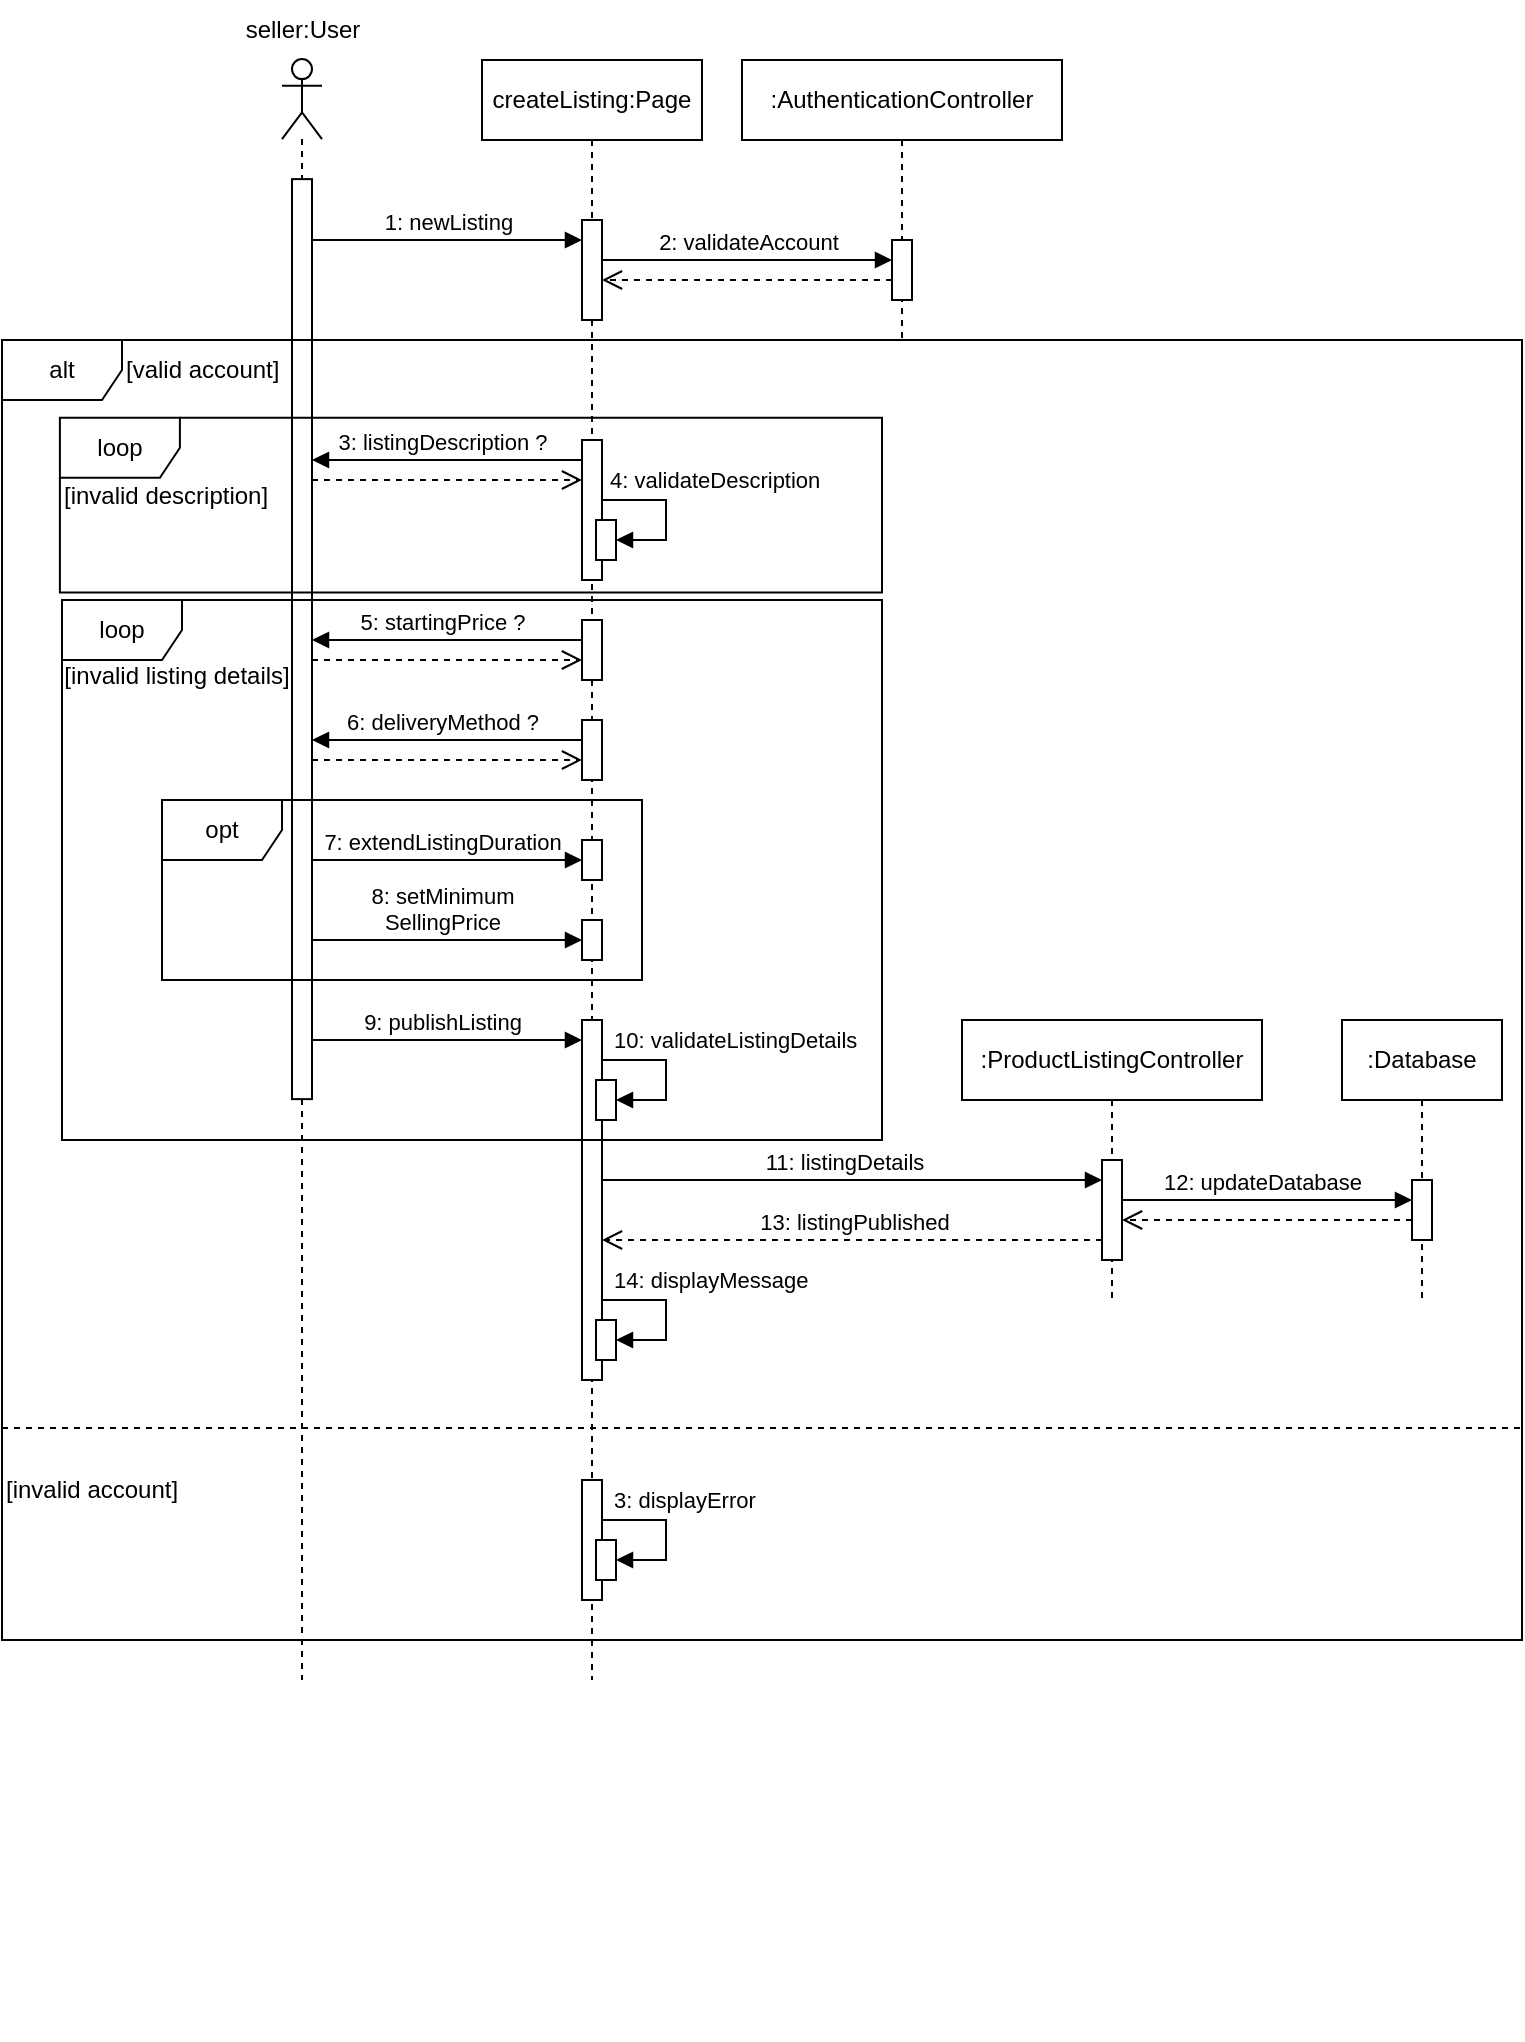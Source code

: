 <mxfile version="22.0.3" type="device">
  <diagram name="Page-1" id="ECeSDOUD-BR02XVUbhtD">
    <mxGraphModel dx="1766" dy="1242" grid="1" gridSize="10" guides="1" tooltips="1" connect="1" arrows="1" fold="1" page="0" pageScale="1" pageWidth="827" pageHeight="1169" math="0" shadow="0">
      <root>
        <mxCell id="0" />
        <mxCell id="1" parent="0" />
        <mxCell id="Nh7GqE2PTmGViYPouarP-28" value=":ProductListingController" style="shape=umlLifeline;perimeter=lifelinePerimeter;whiteSpace=wrap;html=1;container=1;dropTarget=0;collapsible=0;recursiveResize=0;outlineConnect=0;portConstraint=eastwest;newEdgeStyle={&quot;curved&quot;:0,&quot;rounded&quot;:0};" vertex="1" parent="1">
          <mxGeometry x="400" y="480" width="150" height="140" as="geometry" />
        </mxCell>
        <mxCell id="Nh7GqE2PTmGViYPouarP-97" value="" style="html=1;points=[[0,0,0,0,5],[0,1,0,0,-5],[1,0,0,0,5],[1,1,0,0,-5]];perimeter=orthogonalPerimeter;outlineConnect=0;targetShapes=umlLifeline;portConstraint=eastwest;newEdgeStyle={&quot;curved&quot;:0,&quot;rounded&quot;:0};" vertex="1" parent="Nh7GqE2PTmGViYPouarP-28">
          <mxGeometry x="70" y="70" width="10" height="50" as="geometry" />
        </mxCell>
        <mxCell id="Nh7GqE2PTmGViYPouarP-36" value=":AuthenticationController" style="shape=umlLifeline;perimeter=lifelinePerimeter;whiteSpace=wrap;html=1;container=1;dropTarget=0;collapsible=0;recursiveResize=0;outlineConnect=0;portConstraint=eastwest;newEdgeStyle={&quot;curved&quot;:0,&quot;rounded&quot;:0};" vertex="1" parent="1">
          <mxGeometry x="290" width="160" height="140" as="geometry" />
        </mxCell>
        <mxCell id="Nh7GqE2PTmGViYPouarP-37" value="" style="html=1;points=[[0,0,0,0,5],[0,1,0,0,-5],[1,0,0,0,5],[1,1,0,0,-5]];perimeter=orthogonalPerimeter;outlineConnect=0;targetShapes=umlLifeline;portConstraint=eastwest;newEdgeStyle={&quot;curved&quot;:0,&quot;rounded&quot;:0};" vertex="1" parent="Nh7GqE2PTmGViYPouarP-36">
          <mxGeometry x="75" y="90" width="10" height="30" as="geometry" />
        </mxCell>
        <mxCell id="Nh7GqE2PTmGViYPouarP-39" value="2: validateAccount" style="html=1;verticalAlign=bottom;startArrow=none;endArrow=block;startSize=8;curved=0;rounded=0;startFill=0;" edge="1" parent="1" source="Nh7GqE2PTmGViYPouarP-34" target="Nh7GqE2PTmGViYPouarP-37">
          <mxGeometry x="0.003" relative="1" as="geometry">
            <mxPoint x="70" y="95" as="sourcePoint" />
            <mxPoint x="220" y="95" as="targetPoint" />
            <mxPoint as="offset" />
            <Array as="points">
              <mxPoint x="310" y="100" />
            </Array>
          </mxGeometry>
        </mxCell>
        <mxCell id="Nh7GqE2PTmGViYPouarP-47" value="1: newListing" style="html=1;verticalAlign=bottom;startArrow=none;endArrow=block;startSize=8;curved=0;rounded=0;startFill=0;" edge="1" parent="1" source="Nh7GqE2PTmGViYPouarP-44" target="Nh7GqE2PTmGViYPouarP-34">
          <mxGeometry x="0.006" relative="1" as="geometry">
            <mxPoint x="230" y="110" as="sourcePoint" />
            <mxPoint x="410" y="110" as="targetPoint" />
            <mxPoint as="offset" />
            <Array as="points">
              <mxPoint x="140" y="90" />
              <mxPoint x="200" y="90" />
            </Array>
          </mxGeometry>
        </mxCell>
        <mxCell id="Nh7GqE2PTmGViYPouarP-54" value="3: listingDescription ?" style="html=1;verticalAlign=bottom;startArrow=none;endArrow=block;startSize=8;curved=0;rounded=0;startFill=0;" edge="1" parent="1">
          <mxGeometry x="0.037" relative="1" as="geometry">
            <mxPoint x="210" y="200" as="sourcePoint" />
            <mxPoint x="75" y="200" as="targetPoint" />
            <mxPoint as="offset" />
            <Array as="points">
              <mxPoint x="140" y="200" />
            </Array>
          </mxGeometry>
        </mxCell>
        <mxCell id="Nh7GqE2PTmGViYPouarP-56" value="" style="html=1;verticalAlign=bottom;endArrow=open;dashed=1;endSize=8;curved=0;rounded=0;" edge="1" parent="1">
          <mxGeometry relative="1" as="geometry">
            <mxPoint x="75" y="210" as="sourcePoint" />
            <mxPoint x="210" y="210" as="targetPoint" />
            <Array as="points">
              <mxPoint x="140" y="210" />
            </Array>
          </mxGeometry>
        </mxCell>
        <mxCell id="Nh7GqE2PTmGViYPouarP-43" value="seller:User" style="text;html=1;align=center;verticalAlign=middle;resizable=0;points=[];autosize=1;strokeColor=none;fillColor=none;" vertex="1" parent="1">
          <mxGeometry x="30" y="-30.0" width="80" height="30" as="geometry" />
        </mxCell>
        <mxCell id="Nh7GqE2PTmGViYPouarP-40" value="" style="shape=umlLifeline;perimeter=lifelinePerimeter;whiteSpace=wrap;html=1;container=1;dropTarget=0;collapsible=0;recursiveResize=0;outlineConnect=0;portConstraint=eastwest;newEdgeStyle={&quot;curved&quot;:0,&quot;rounded&quot;:0};participant=umlActor;" vertex="1" parent="1">
          <mxGeometry x="60" y="-0.44" width="20" height="810.44" as="geometry" />
        </mxCell>
        <mxCell id="Nh7GqE2PTmGViYPouarP-44" value="" style="html=1;points=[[0,0,0,0,5],[0,1,0,0,-5],[1,0,0,0,5],[1,1,0,0,-5]];perimeter=orthogonalPerimeter;outlineConnect=0;targetShapes=umlLifeline;portConstraint=eastwest;newEdgeStyle={&quot;curved&quot;:0,&quot;rounded&quot;:0};" vertex="1" parent="Nh7GqE2PTmGViYPouarP-40">
          <mxGeometry x="5" y="60" width="10" height="460" as="geometry" />
        </mxCell>
        <mxCell id="Nh7GqE2PTmGViYPouarP-68" value="" style="html=1;verticalAlign=bottom;endArrow=open;dashed=1;endSize=8;curved=0;rounded=0;" edge="1" parent="1" source="Nh7GqE2PTmGViYPouarP-37" target="Nh7GqE2PTmGViYPouarP-34">
          <mxGeometry relative="1" as="geometry">
            <mxPoint x="85" y="240" as="sourcePoint" />
            <mxPoint x="220" y="240" as="targetPoint" />
            <Array as="points">
              <mxPoint x="310" y="110" />
            </Array>
          </mxGeometry>
        </mxCell>
        <mxCell id="Nh7GqE2PTmGViYPouarP-71" value="" style="group" vertex="1" connectable="0" parent="1">
          <mxGeometry x="160" width="110" height="990" as="geometry" />
        </mxCell>
        <mxCell id="Nh7GqE2PTmGViYPouarP-27" value="createListing:Page" style="shape=umlLifeline;perimeter=lifelinePerimeter;whiteSpace=wrap;html=1;container=1;dropTarget=0;collapsible=0;recursiveResize=0;outlineConnect=0;portConstraint=eastwest;newEdgeStyle={&quot;curved&quot;:0,&quot;rounded&quot;:0};" vertex="1" parent="Nh7GqE2PTmGViYPouarP-71">
          <mxGeometry width="110" height="810" as="geometry" />
        </mxCell>
        <mxCell id="Nh7GqE2PTmGViYPouarP-34" value="" style="html=1;points=[[0,0,0,0,5],[0,1,0,0,-5],[1,0,0,0,5],[1,1,0,0,-5]];perimeter=orthogonalPerimeter;outlineConnect=0;targetShapes=umlLifeline;portConstraint=eastwest;newEdgeStyle={&quot;curved&quot;:0,&quot;rounded&quot;:0};" vertex="1" parent="Nh7GqE2PTmGViYPouarP-27">
          <mxGeometry x="50" y="80" width="10" height="50" as="geometry" />
        </mxCell>
        <mxCell id="Nh7GqE2PTmGViYPouarP-55" value="" style="html=1;points=[[0,0,0,0,5],[0,1,0,0,-5],[1,0,0,0,5],[1,1,0,0,-5]];perimeter=orthogonalPerimeter;outlineConnect=0;targetShapes=umlLifeline;portConstraint=eastwest;newEdgeStyle={&quot;curved&quot;:0,&quot;rounded&quot;:0};" vertex="1" parent="Nh7GqE2PTmGViYPouarP-27">
          <mxGeometry x="50" y="190" width="10" height="70" as="geometry" />
        </mxCell>
        <mxCell id="Nh7GqE2PTmGViYPouarP-118" value="" style="html=1;points=[[0,0,0,0,5],[0,1,0,0,-5],[1,0,0,0,5],[1,1,0,0,-5]];perimeter=orthogonalPerimeter;outlineConnect=0;targetShapes=umlLifeline;portConstraint=eastwest;newEdgeStyle={&quot;curved&quot;:0,&quot;rounded&quot;:0};" vertex="1" parent="Nh7GqE2PTmGViYPouarP-27">
          <mxGeometry x="50" y="710" width="10" height="60" as="geometry" />
        </mxCell>
        <mxCell id="Nh7GqE2PTmGViYPouarP-119" value="" style="html=1;points=[[0,0,0,0,5],[0,1,0,0,-5],[1,0,0,0,5],[1,1,0,0,-5]];perimeter=orthogonalPerimeter;outlineConnect=0;targetShapes=umlLifeline;portConstraint=eastwest;newEdgeStyle={&quot;curved&quot;:0,&quot;rounded&quot;:0};" vertex="1" parent="Nh7GqE2PTmGViYPouarP-27">
          <mxGeometry x="57" y="740" width="10" height="20" as="geometry" />
        </mxCell>
        <mxCell id="Nh7GqE2PTmGViYPouarP-120" value="3: displayError" style="html=1;align=left;spacingLeft=2;endArrow=block;rounded=0;edgeStyle=orthogonalEdgeStyle;curved=0;rounded=0;" edge="1" parent="Nh7GqE2PTmGViYPouarP-27" target="Nh7GqE2PTmGViYPouarP-119">
          <mxGeometry x="-0.948" y="10" relative="1" as="geometry">
            <mxPoint x="60" y="730" as="sourcePoint" />
            <Array as="points">
              <mxPoint x="92" y="730" />
              <mxPoint x="92" y="750" />
            </Array>
            <mxPoint as="offset" />
          </mxGeometry>
        </mxCell>
        <mxCell id="Nh7GqE2PTmGViYPouarP-57" value="" style="html=1;points=[[0,0,0,0,5],[0,1,0,0,-5],[1,0,0,0,5],[1,1,0,0,-5]];perimeter=orthogonalPerimeter;outlineConnect=0;targetShapes=umlLifeline;portConstraint=eastwest;newEdgeStyle={&quot;curved&quot;:0,&quot;rounded&quot;:0};" vertex="1" parent="Nh7GqE2PTmGViYPouarP-71">
          <mxGeometry x="57" y="230" width="10" height="20" as="geometry" />
        </mxCell>
        <mxCell id="Nh7GqE2PTmGViYPouarP-58" value="4: validateDescription" style="html=1;align=left;spacingLeft=2;endArrow=block;rounded=0;edgeStyle=orthogonalEdgeStyle;curved=0;rounded=0;" edge="1" target="Nh7GqE2PTmGViYPouarP-57" parent="Nh7GqE2PTmGViYPouarP-71">
          <mxGeometry x="-1" y="10" relative="1" as="geometry">
            <mxPoint x="60" y="220" as="sourcePoint" />
            <Array as="points">
              <mxPoint x="92" y="220" />
              <mxPoint x="92" y="240" />
            </Array>
            <mxPoint as="offset" />
          </mxGeometry>
        </mxCell>
        <mxCell id="Nh7GqE2PTmGViYPouarP-70" value="" style="html=1;points=[[0,0,0,0,5],[0,1,0,0,-5],[1,0,0,0,5],[1,1,0,0,-5]];perimeter=orthogonalPerimeter;outlineConnect=0;targetShapes=umlLifeline;portConstraint=eastwest;newEdgeStyle={&quot;curved&quot;:0,&quot;rounded&quot;:0};" vertex="1" parent="Nh7GqE2PTmGViYPouarP-71">
          <mxGeometry x="50" y="280" width="10" height="30" as="geometry" />
        </mxCell>
        <mxCell id="Nh7GqE2PTmGViYPouarP-85" value="" style="html=1;points=[[0,0,0,0,5],[0,1,0,0,-5],[1,0,0,0,5],[1,1,0,0,-5]];perimeter=orthogonalPerimeter;outlineConnect=0;targetShapes=umlLifeline;portConstraint=eastwest;newEdgeStyle={&quot;curved&quot;:0,&quot;rounded&quot;:0};" vertex="1" parent="Nh7GqE2PTmGViYPouarP-71">
          <mxGeometry x="50" y="390" width="10" height="20" as="geometry" />
        </mxCell>
        <mxCell id="Nh7GqE2PTmGViYPouarP-88" value="" style="html=1;points=[[0,0,0,0,5],[0,1,0,0,-5],[1,0,0,0,5],[1,1,0,0,-5]];perimeter=orthogonalPerimeter;outlineConnect=0;targetShapes=umlLifeline;portConstraint=eastwest;newEdgeStyle={&quot;curved&quot;:0,&quot;rounded&quot;:0};" vertex="1" parent="Nh7GqE2PTmGViYPouarP-71">
          <mxGeometry x="50" y="330" width="10" height="30" as="geometry" />
        </mxCell>
        <mxCell id="Nh7GqE2PTmGViYPouarP-92" value="" style="html=1;points=[[0,0,0,0,5],[0,1,0,0,-5],[1,0,0,0,5],[1,1,0,0,-5]];perimeter=orthogonalPerimeter;outlineConnect=0;targetShapes=umlLifeline;portConstraint=eastwest;newEdgeStyle={&quot;curved&quot;:0,&quot;rounded&quot;:0};" vertex="1" parent="Nh7GqE2PTmGViYPouarP-71">
          <mxGeometry x="50" y="430" width="10" height="20" as="geometry" />
        </mxCell>
        <mxCell id="Nh7GqE2PTmGViYPouarP-94" value="" style="html=1;points=[[0,0,0,0,5],[0,1,0,0,-5],[1,0,0,0,5],[1,1,0,0,-5]];perimeter=orthogonalPerimeter;outlineConnect=0;targetShapes=umlLifeline;portConstraint=eastwest;newEdgeStyle={&quot;curved&quot;:0,&quot;rounded&quot;:0};" vertex="1" parent="Nh7GqE2PTmGViYPouarP-71">
          <mxGeometry x="50" y="480" width="10" height="180" as="geometry" />
        </mxCell>
        <mxCell id="Nh7GqE2PTmGViYPouarP-124" value="" style="html=1;points=[[0,0,0,0,5],[0,1,0,0,-5],[1,0,0,0,5],[1,1,0,0,-5]];perimeter=orthogonalPerimeter;outlineConnect=0;targetShapes=umlLifeline;portConstraint=eastwest;newEdgeStyle={&quot;curved&quot;:0,&quot;rounded&quot;:0};" vertex="1" parent="Nh7GqE2PTmGViYPouarP-71">
          <mxGeometry x="57" y="510" width="10" height="20" as="geometry" />
        </mxCell>
        <mxCell id="Nh7GqE2PTmGViYPouarP-125" value="10: validateListingDetails" style="html=1;align=left;spacingLeft=2;endArrow=block;rounded=0;edgeStyle=orthogonalEdgeStyle;curved=0;rounded=0;" edge="1" parent="Nh7GqE2PTmGViYPouarP-71" target="Nh7GqE2PTmGViYPouarP-124">
          <mxGeometry x="-0.948" y="10" relative="1" as="geometry">
            <mxPoint x="60" y="500" as="sourcePoint" />
            <Array as="points">
              <mxPoint x="92" y="500" />
              <mxPoint x="92" y="520" />
            </Array>
            <mxPoint as="offset" />
          </mxGeometry>
        </mxCell>
        <mxCell id="Nh7GqE2PTmGViYPouarP-128" value="" style="html=1;points=[[0,0,0,0,5],[0,1,0,0,-5],[1,0,0,0,5],[1,1,0,0,-5]];perimeter=orthogonalPerimeter;outlineConnect=0;targetShapes=umlLifeline;portConstraint=eastwest;newEdgeStyle={&quot;curved&quot;:0,&quot;rounded&quot;:0};" vertex="1" parent="Nh7GqE2PTmGViYPouarP-71">
          <mxGeometry x="57" y="630" width="10" height="20" as="geometry" />
        </mxCell>
        <mxCell id="Nh7GqE2PTmGViYPouarP-129" value="14: displayMessage" style="html=1;align=left;spacingLeft=2;endArrow=block;rounded=0;edgeStyle=orthogonalEdgeStyle;curved=0;rounded=0;" edge="1" parent="Nh7GqE2PTmGViYPouarP-71" target="Nh7GqE2PTmGViYPouarP-128">
          <mxGeometry x="-0.948" y="10" relative="1" as="geometry">
            <mxPoint x="60" y="620" as="sourcePoint" />
            <Array as="points">
              <mxPoint x="92" y="620" />
              <mxPoint x="92" y="640" />
            </Array>
            <mxPoint as="offset" />
          </mxGeometry>
        </mxCell>
        <mxCell id="Nh7GqE2PTmGViYPouarP-72" value="5: startingPrice ?" style="html=1;verticalAlign=bottom;startArrow=none;endArrow=block;startSize=8;curved=0;rounded=0;startFill=0;" edge="1" parent="1" source="Nh7GqE2PTmGViYPouarP-70" target="Nh7GqE2PTmGViYPouarP-44">
          <mxGeometry x="0.037" relative="1" as="geometry">
            <mxPoint x="220" y="210" as="sourcePoint" />
            <mxPoint x="85" y="210" as="targetPoint" />
            <mxPoint as="offset" />
            <Array as="points">
              <mxPoint x="140" y="290" />
            </Array>
          </mxGeometry>
        </mxCell>
        <mxCell id="Nh7GqE2PTmGViYPouarP-73" value="" style="html=1;verticalAlign=bottom;endArrow=open;dashed=1;endSize=8;curved=0;rounded=0;" edge="1" parent="1" source="Nh7GqE2PTmGViYPouarP-44" target="Nh7GqE2PTmGViYPouarP-70">
          <mxGeometry relative="1" as="geometry">
            <mxPoint x="85" y="220" as="sourcePoint" />
            <mxPoint x="220" y="220" as="targetPoint" />
            <Array as="points">
              <mxPoint x="140" y="300" />
            </Array>
          </mxGeometry>
        </mxCell>
        <mxCell id="Nh7GqE2PTmGViYPouarP-84" value="opt" style="shape=umlFrame;whiteSpace=wrap;html=1;pointerEvents=0;" vertex="1" parent="1">
          <mxGeometry y="370" width="240" height="90" as="geometry" />
        </mxCell>
        <mxCell id="Nh7GqE2PTmGViYPouarP-87" value="7: extendListingDuration" style="html=1;verticalAlign=bottom;startArrow=none;endArrow=block;startSize=8;curved=0;rounded=0;startFill=0;" edge="1" parent="1">
          <mxGeometry x="-0.037" relative="1" as="geometry">
            <mxPoint x="75" y="400" as="sourcePoint" />
            <mxPoint x="210" y="400" as="targetPoint" />
            <mxPoint as="offset" />
            <Array as="points">
              <mxPoint x="150" y="400" />
            </Array>
          </mxGeometry>
        </mxCell>
        <mxCell id="Nh7GqE2PTmGViYPouarP-89" value="6: deliveryMethod ?" style="html=1;verticalAlign=bottom;startArrow=none;endArrow=block;startSize=8;curved=0;rounded=0;startFill=0;" edge="1" parent="1" source="Nh7GqE2PTmGViYPouarP-88" target="Nh7GqE2PTmGViYPouarP-44">
          <mxGeometry x="0.037" relative="1" as="geometry">
            <mxPoint x="220" y="300" as="sourcePoint" />
            <mxPoint x="85" y="300" as="targetPoint" />
            <mxPoint as="offset" />
            <Array as="points">
              <mxPoint x="150" y="340" />
            </Array>
          </mxGeometry>
        </mxCell>
        <mxCell id="Nh7GqE2PTmGViYPouarP-90" value="" style="html=1;verticalAlign=bottom;endArrow=open;dashed=1;endSize=8;curved=0;rounded=0;" edge="1" parent="1" source="Nh7GqE2PTmGViYPouarP-44" target="Nh7GqE2PTmGViYPouarP-88">
          <mxGeometry relative="1" as="geometry">
            <mxPoint x="85" y="310" as="sourcePoint" />
            <mxPoint x="220" y="310" as="targetPoint" />
            <Array as="points">
              <mxPoint x="150" y="350" />
            </Array>
          </mxGeometry>
        </mxCell>
        <mxCell id="Nh7GqE2PTmGViYPouarP-93" value="8: setMinimum&lt;br&gt;SellingPrice" style="html=1;verticalAlign=bottom;startArrow=none;endArrow=block;startSize=8;curved=0;rounded=0;startFill=0;" edge="1" parent="1">
          <mxGeometry x="-0.037" relative="1" as="geometry">
            <mxPoint x="75" y="440" as="sourcePoint" />
            <mxPoint x="210" y="440" as="targetPoint" />
            <mxPoint as="offset" />
            <Array as="points">
              <mxPoint x="150" y="440" />
            </Array>
          </mxGeometry>
        </mxCell>
        <mxCell id="Nh7GqE2PTmGViYPouarP-96" value="9: publishListing" style="html=1;verticalAlign=bottom;startArrow=none;endArrow=block;startSize=8;curved=0;rounded=0;startFill=0;" edge="1" parent="1" source="Nh7GqE2PTmGViYPouarP-44" target="Nh7GqE2PTmGViYPouarP-94">
          <mxGeometry x="-0.037" relative="1" as="geometry">
            <mxPoint x="85" y="450" as="sourcePoint" />
            <mxPoint x="220" y="450" as="targetPoint" />
            <mxPoint as="offset" />
            <Array as="points">
              <mxPoint x="150" y="490" />
            </Array>
          </mxGeometry>
        </mxCell>
        <mxCell id="Nh7GqE2PTmGViYPouarP-98" value="11: listingDetails" style="html=1;verticalAlign=bottom;startArrow=none;endArrow=block;startSize=8;curved=0;rounded=0;startFill=0;" edge="1" parent="1" target="Nh7GqE2PTmGViYPouarP-97">
          <mxGeometry x="-0.035" relative="1" as="geometry">
            <mxPoint x="220" y="560" as="sourcePoint" />
            <mxPoint x="390" y="560" as="targetPoint" />
            <mxPoint as="offset" />
            <Array as="points">
              <mxPoint x="310" y="560" />
            </Array>
          </mxGeometry>
        </mxCell>
        <mxCell id="Nh7GqE2PTmGViYPouarP-110" value="12: updateDatabase" style="html=1;verticalAlign=bottom;startArrow=none;endArrow=block;startSize=8;curved=0;rounded=0;startFill=0;" edge="1" parent="1">
          <mxGeometry x="-0.039" relative="1" as="geometry">
            <mxPoint x="480" y="570" as="sourcePoint" />
            <mxPoint x="625" y="570" as="targetPoint" />
            <mxPoint as="offset" />
            <Array as="points">
              <mxPoint x="560" y="570" />
            </Array>
          </mxGeometry>
        </mxCell>
        <mxCell id="Nh7GqE2PTmGViYPouarP-112" value="" style="html=1;verticalAlign=bottom;endArrow=open;dashed=1;endSize=8;curved=0;rounded=0;" edge="1" parent="1">
          <mxGeometry relative="1" as="geometry">
            <mxPoint x="625" y="580" as="sourcePoint" />
            <mxPoint x="480" y="580" as="targetPoint" />
            <Array as="points">
              <mxPoint x="560" y="580" />
            </Array>
          </mxGeometry>
        </mxCell>
        <mxCell id="Nh7GqE2PTmGViYPouarP-115" value="13: listingPublished" style="html=1;verticalAlign=bottom;endArrow=open;dashed=1;endSize=8;curved=0;rounded=0;" edge="1" parent="1" source="Nh7GqE2PTmGViYPouarP-97">
          <mxGeometry x="-0.003" relative="1" as="geometry">
            <mxPoint x="390" y="590" as="sourcePoint" />
            <mxPoint x="220" y="590" as="targetPoint" />
            <Array as="points">
              <mxPoint x="320" y="590" />
            </Array>
            <mxPoint as="offset" />
          </mxGeometry>
        </mxCell>
        <mxCell id="Nh7GqE2PTmGViYPouarP-116" value="" style="line;strokeWidth=1;fillColor=none;align=left;verticalAlign=middle;spacingTop=-1;spacingLeft=3;spacingRight=3;rotatable=0;labelPosition=right;points=[];portConstraint=eastwest;strokeColor=inherit;dashed=1;" vertex="1" parent="1">
          <mxGeometry x="-80" y="680" width="760" height="8" as="geometry" />
        </mxCell>
        <mxCell id="Nh7GqE2PTmGViYPouarP-127" value="[invalid listing details]" style="text;html=1;align=center;verticalAlign=middle;resizable=0;points=[];autosize=1;strokeColor=none;fillColor=none;" vertex="1" parent="1">
          <mxGeometry x="-63" y="293" width="140" height="30" as="geometry" />
        </mxCell>
        <mxCell id="Nh7GqE2PTmGViYPouarP-51" value="[valid account]" style="text;html=1;align=left;verticalAlign=middle;resizable=0;points=[];autosize=1;strokeColor=none;fillColor=none;" vertex="1" parent="1">
          <mxGeometry x="-20.001" y="140" width="100" height="30" as="geometry" />
        </mxCell>
        <mxCell id="Nh7GqE2PTmGViYPouarP-50" value="alt" style="shape=umlFrame;whiteSpace=wrap;html=1;pointerEvents=0;movable=1;resizable=1;rotatable=1;deletable=1;editable=1;locked=0;connectable=1;fillColor=none;" vertex="1" parent="1">
          <mxGeometry x="-80" y="140" width="760" height="650" as="geometry" />
        </mxCell>
        <mxCell id="Nh7GqE2PTmGViYPouarP-69" value="" style="group" vertex="1" connectable="0" parent="1">
          <mxGeometry x="-51.05" y="178.86" width="411.05" height="87.43" as="geometry" />
        </mxCell>
        <mxCell id="Nh7GqE2PTmGViYPouarP-59" value="loop" style="shape=umlFrame;whiteSpace=wrap;html=1;pointerEvents=0;movable=1;resizable=1;rotatable=1;deletable=1;editable=1;locked=0;connectable=1;" vertex="1" parent="Nh7GqE2PTmGViYPouarP-69">
          <mxGeometry width="411.05" height="87.43" as="geometry" />
        </mxCell>
        <mxCell id="Nh7GqE2PTmGViYPouarP-60" value="[invalid description]" style="text;html=1;align=left;verticalAlign=middle;resizable=0;points=[];autosize=1;strokeColor=none;fillColor=none;" vertex="1" parent="Nh7GqE2PTmGViYPouarP-69">
          <mxGeometry y="23.845" width="130" height="30" as="geometry" />
        </mxCell>
        <mxCell id="Nh7GqE2PTmGViYPouarP-117" value="[invalid account]" style="text;html=1;align=left;verticalAlign=middle;resizable=0;points=[];autosize=1;strokeColor=none;fillColor=none;" vertex="1" parent="1">
          <mxGeometry x="-80.001" y="700.003" width="110" height="30" as="geometry" />
        </mxCell>
        <mxCell id="Nh7GqE2PTmGViYPouarP-122" value=":Database" style="shape=umlLifeline;perimeter=lifelinePerimeter;whiteSpace=wrap;html=1;container=0;dropTarget=0;collapsible=0;recursiveResize=0;outlineConnect=0;portConstraint=eastwest;newEdgeStyle={&quot;curved&quot;:0,&quot;rounded&quot;:0};" vertex="1" parent="1">
          <mxGeometry x="590" y="480" width="80" height="140" as="geometry" />
        </mxCell>
        <mxCell id="Nh7GqE2PTmGViYPouarP-123" value="" style="html=1;points=[[0,0,0,0,5],[0,1,0,0,-5],[1,0,0,0,5],[1,1,0,0,-5]];perimeter=orthogonalPerimeter;outlineConnect=0;targetShapes=umlLifeline;portConstraint=eastwest;newEdgeStyle={&quot;curved&quot;:0,&quot;rounded&quot;:0};" vertex="1" parent="Nh7GqE2PTmGViYPouarP-122">
          <mxGeometry x="35" y="80" width="10" height="30" as="geometry" />
        </mxCell>
        <mxCell id="Nh7GqE2PTmGViYPouarP-126" value="loop" style="shape=umlFrame;whiteSpace=wrap;html=1;pointerEvents=0;" vertex="1" parent="1">
          <mxGeometry x="-50" y="270" width="410" height="270" as="geometry" />
        </mxCell>
      </root>
    </mxGraphModel>
  </diagram>
</mxfile>
